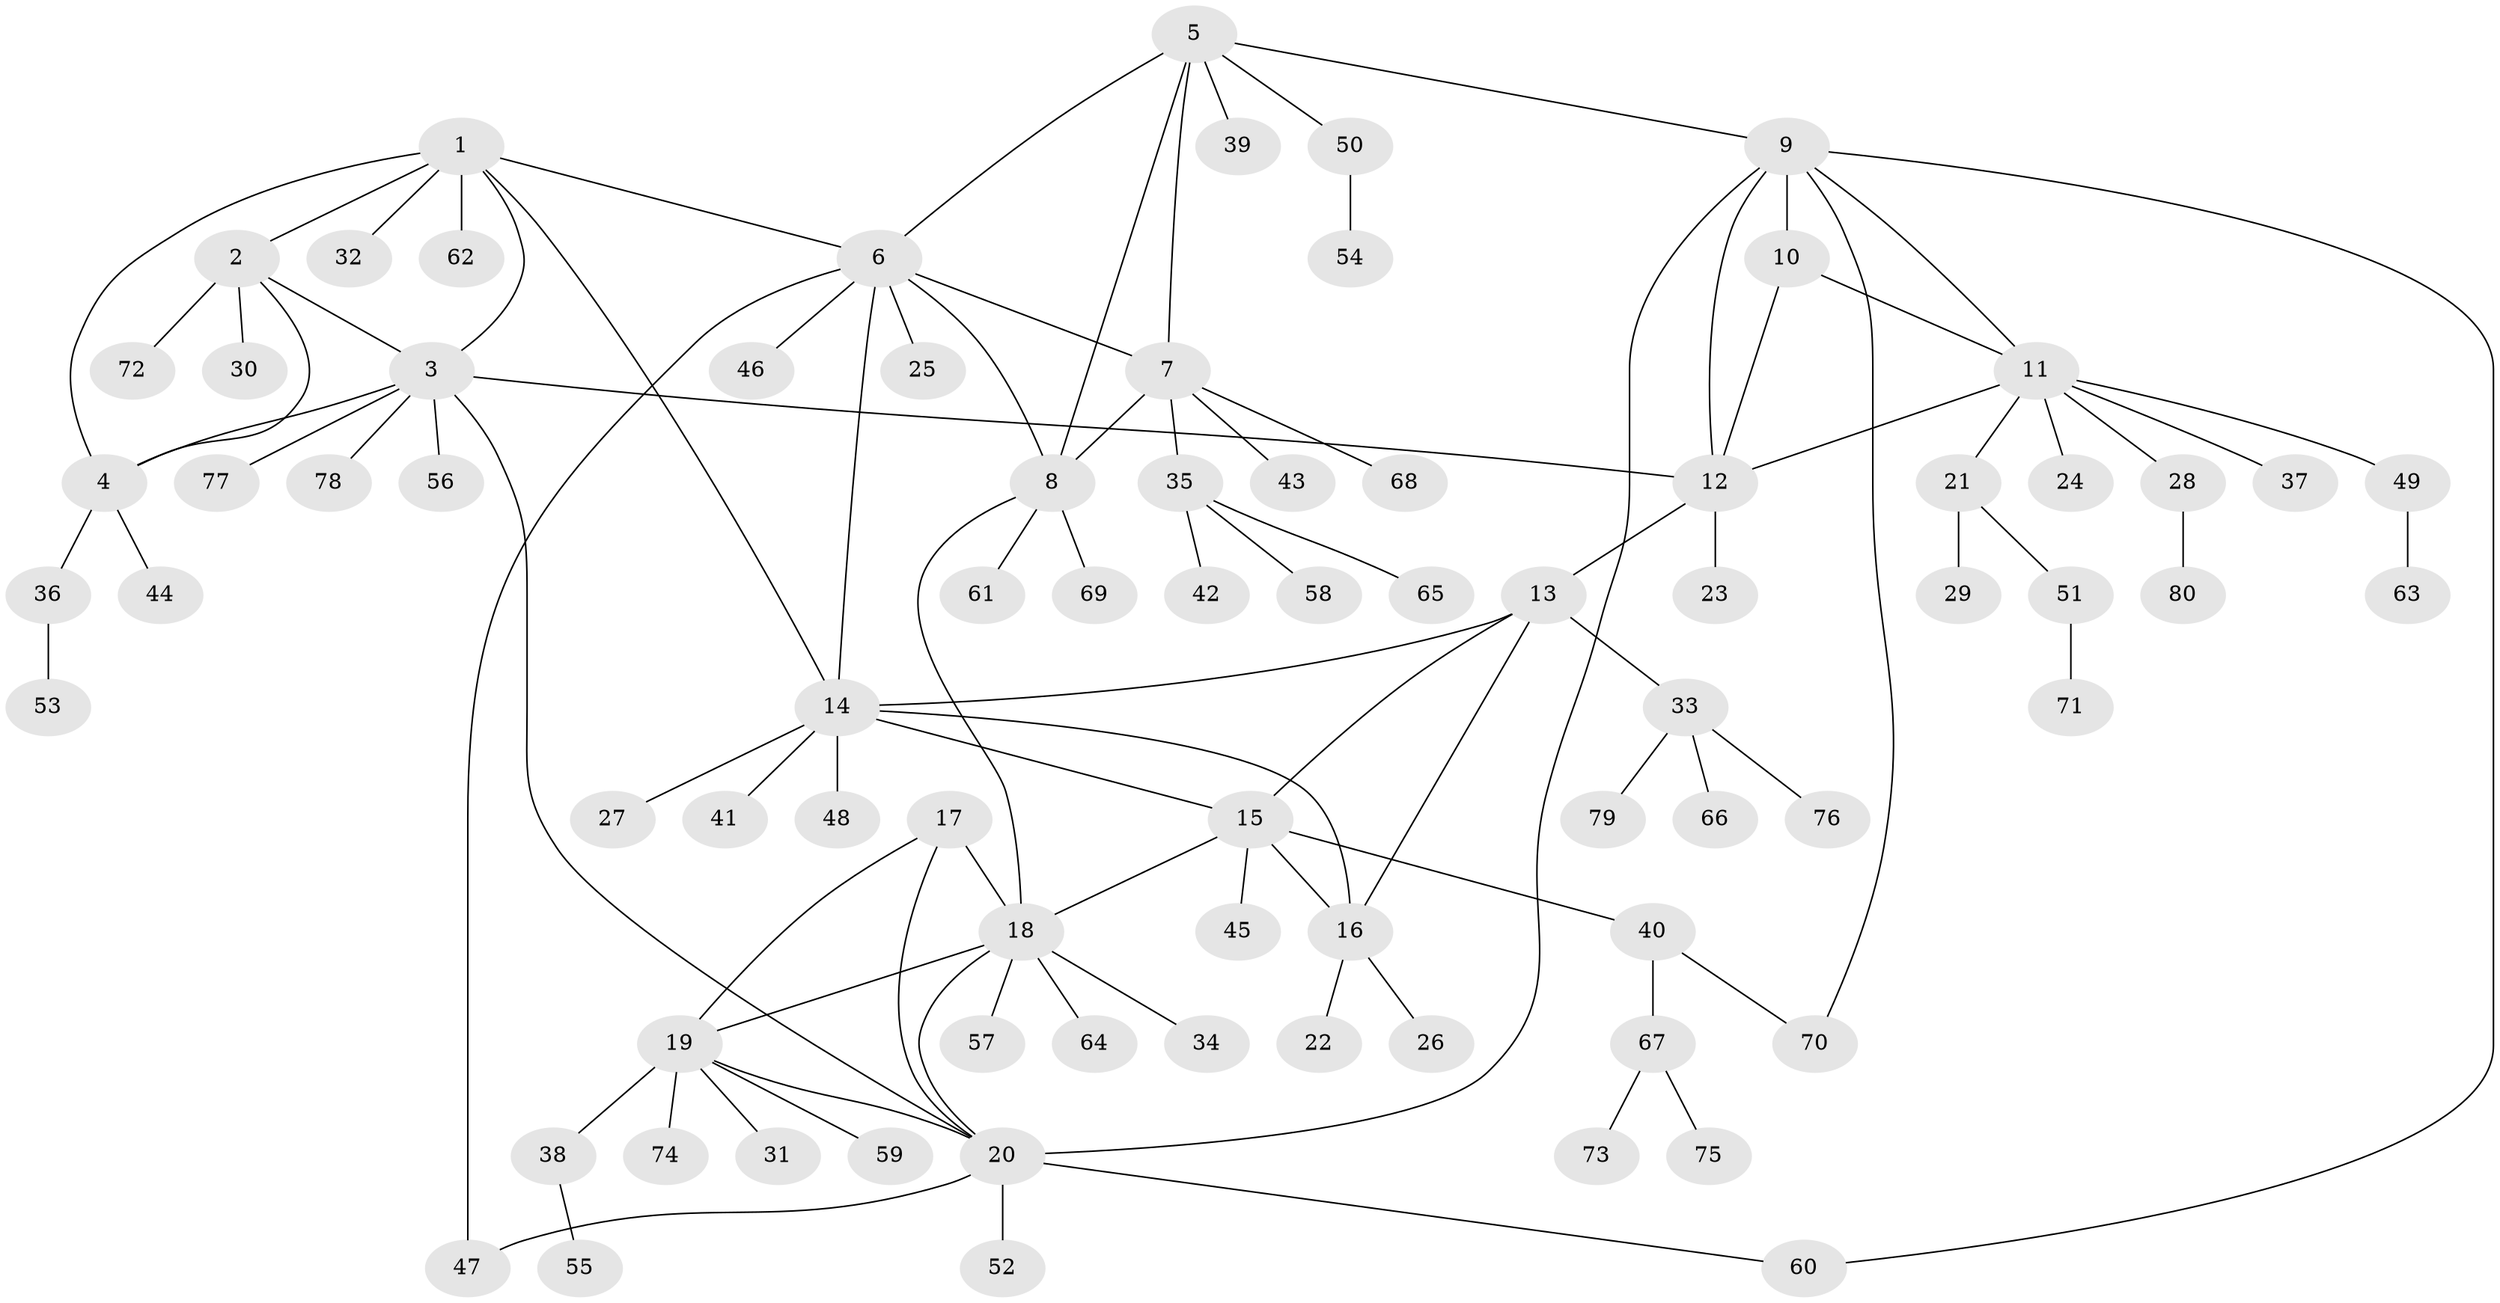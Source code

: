 // coarse degree distribution, {5: 0.2, 3: 0.04, 4: 0.16, 6: 0.12, 7: 0.04, 1: 0.36, 2: 0.08}
// Generated by graph-tools (version 1.1) at 2025/52/03/04/25 22:52:35]
// undirected, 80 vertices, 103 edges
graph export_dot {
  node [color=gray90,style=filled];
  1;
  2;
  3;
  4;
  5;
  6;
  7;
  8;
  9;
  10;
  11;
  12;
  13;
  14;
  15;
  16;
  17;
  18;
  19;
  20;
  21;
  22;
  23;
  24;
  25;
  26;
  27;
  28;
  29;
  30;
  31;
  32;
  33;
  34;
  35;
  36;
  37;
  38;
  39;
  40;
  41;
  42;
  43;
  44;
  45;
  46;
  47;
  48;
  49;
  50;
  51;
  52;
  53;
  54;
  55;
  56;
  57;
  58;
  59;
  60;
  61;
  62;
  63;
  64;
  65;
  66;
  67;
  68;
  69;
  70;
  71;
  72;
  73;
  74;
  75;
  76;
  77;
  78;
  79;
  80;
  1 -- 2;
  1 -- 3;
  1 -- 4;
  1 -- 6;
  1 -- 14;
  1 -- 32;
  1 -- 62;
  2 -- 3;
  2 -- 4;
  2 -- 30;
  2 -- 72;
  3 -- 4;
  3 -- 12;
  3 -- 20;
  3 -- 56;
  3 -- 77;
  3 -- 78;
  4 -- 36;
  4 -- 44;
  5 -- 6;
  5 -- 7;
  5 -- 8;
  5 -- 9;
  5 -- 39;
  5 -- 50;
  6 -- 7;
  6 -- 8;
  6 -- 14;
  6 -- 25;
  6 -- 46;
  6 -- 47;
  7 -- 8;
  7 -- 35;
  7 -- 43;
  7 -- 68;
  8 -- 18;
  8 -- 61;
  8 -- 69;
  9 -- 10;
  9 -- 11;
  9 -- 12;
  9 -- 20;
  9 -- 60;
  9 -- 70;
  10 -- 11;
  10 -- 12;
  11 -- 12;
  11 -- 21;
  11 -- 24;
  11 -- 28;
  11 -- 37;
  11 -- 49;
  12 -- 13;
  12 -- 23;
  13 -- 14;
  13 -- 15;
  13 -- 16;
  13 -- 33;
  14 -- 15;
  14 -- 16;
  14 -- 27;
  14 -- 41;
  14 -- 48;
  15 -- 16;
  15 -- 18;
  15 -- 40;
  15 -- 45;
  16 -- 22;
  16 -- 26;
  17 -- 18;
  17 -- 19;
  17 -- 20;
  18 -- 19;
  18 -- 20;
  18 -- 34;
  18 -- 57;
  18 -- 64;
  19 -- 20;
  19 -- 31;
  19 -- 38;
  19 -- 59;
  19 -- 74;
  20 -- 47;
  20 -- 52;
  20 -- 60;
  21 -- 29;
  21 -- 51;
  28 -- 80;
  33 -- 66;
  33 -- 76;
  33 -- 79;
  35 -- 42;
  35 -- 58;
  35 -- 65;
  36 -- 53;
  38 -- 55;
  40 -- 67;
  40 -- 70;
  49 -- 63;
  50 -- 54;
  51 -- 71;
  67 -- 73;
  67 -- 75;
}

